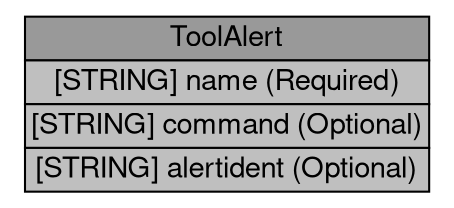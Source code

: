 digraph ToolAlert {
	graph [bb="0,0,209,92",
		rankdir=LR
	];
	node [label="\N"];
	ToolAlert	 [height=1.2778,
		label=<<table BORDER="0" CELLBORDER="1" CELLSPACING="0"> <tr> <td BGCOLOR="#999999" HREF="/html/IDMEFv1/ToolAlert.html" TITLE="The ToolAlert class carries additional information related to the use of attack tools or malevolent programs such as Trojan horses and can be used by the analyzer when it is able to identify these tools. It is intended to group one or more previously-sent alerts together, to say &quot;these alerts were all the result of someone using this tool&quot;. "><FONT FACE="Nimbus Sans L">ToolAlert</FONT></td> </tr>" %<tr><td BGCOLOR="#BFBFBF"  HREF="/html/IDMEFv1/ToolAlert.html" TITLE="The reason for grouping the alerts together, for example, the name of a particular tool."><FONT FACE="Nimbus Sans L">[STRING] name (Required)</FONT></td></tr>%<tr><td BGCOLOR="#BFBFBF"  HREF="/html/IDMEFv1/ToolAlert.html" TITLE="The command or operation that the tool was asked to perform, for example, a BackOrifice ping."><FONT FACE="Nimbus Sans L">[STRING] command (Optional)</FONT></td></tr>%<tr><td BGCOLOR="#BFBFBF"  HREF="/html/IDMEFv1/ToolAlert.html" TITLE="The list of alert identifiers that are related to this alert.  Because alert identifiers are only unique across the alerts sent by a single analyzer, the optional &quot;analyzerid&quot; attribute of &quot;alertident&quot; should be used to identify the analyzer that a particular alert came from.  If the &quot;analyzerid&quot; is not provided, the alert is assumed to have come from the same analyzer that is sending the ToolAlert."><FONT FACE="Nimbus Sans L">[STRING] alertident (Optional)</FONT></td></tr>%</table>>,
		pos="104.5,46",
		shape=plaintext,
		width=2.9028];
}
